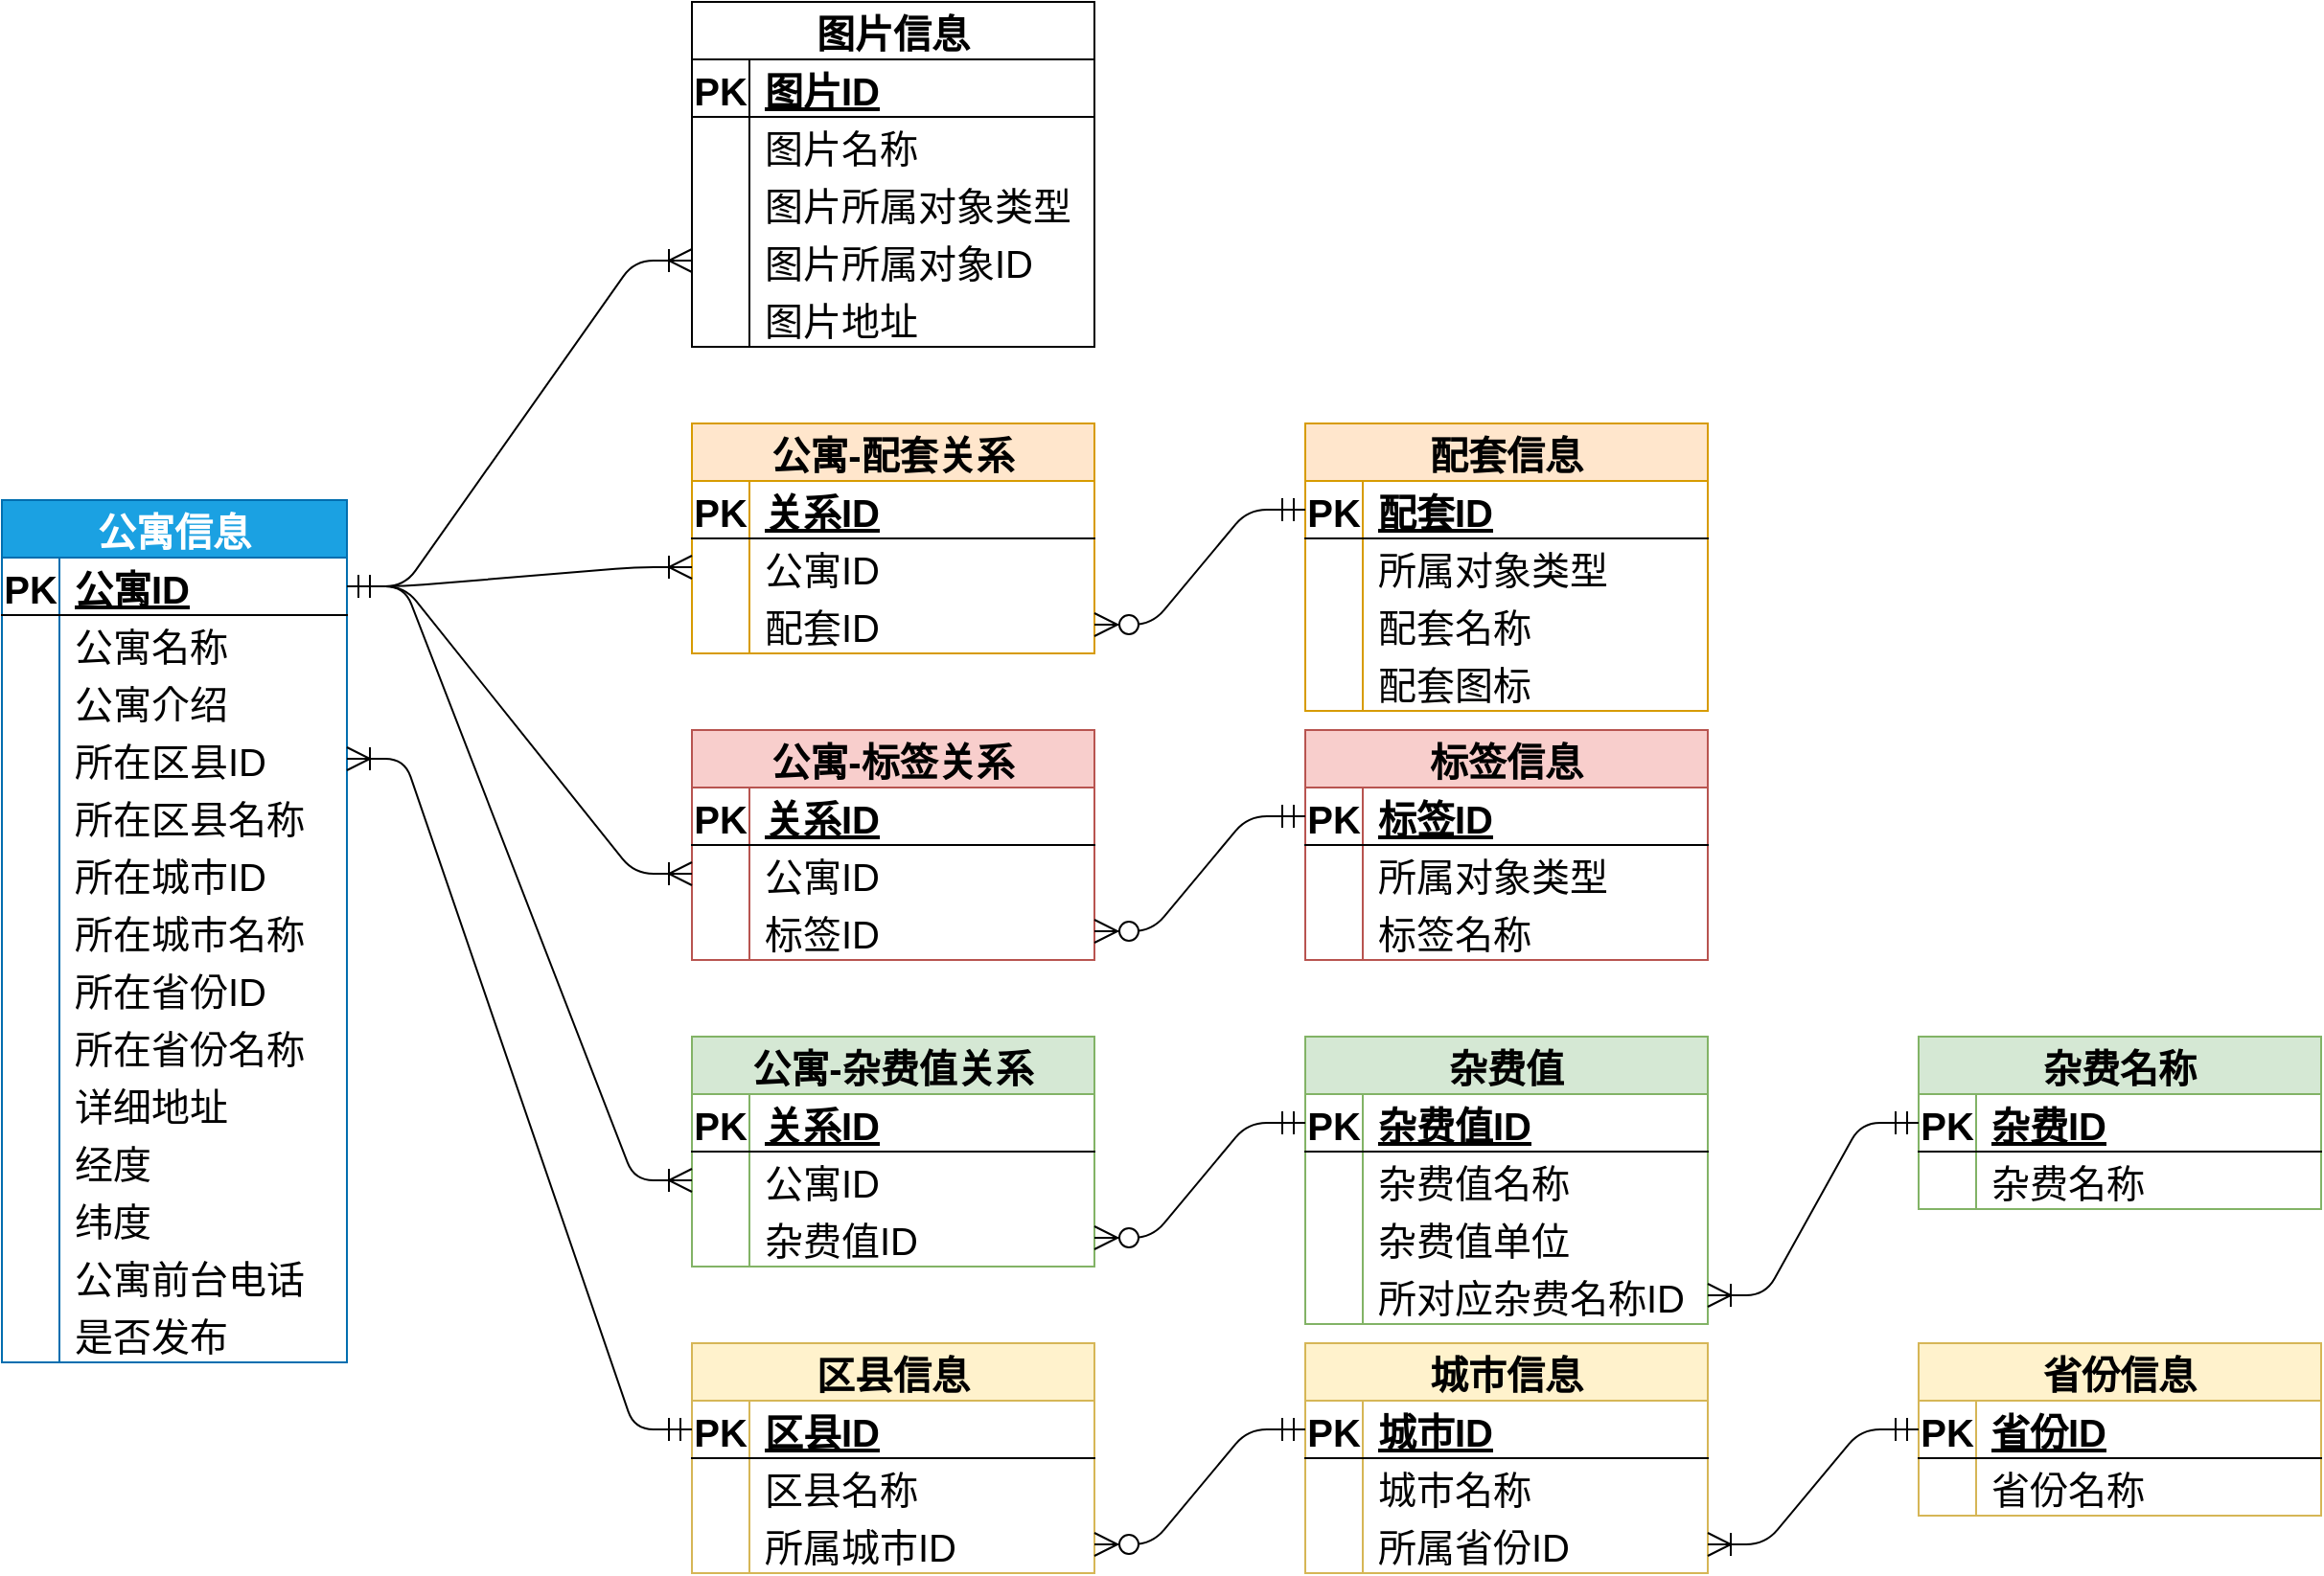 <mxfile version="21.6.5" type="device">
  <diagram id="R2lEEEUBdFMjLlhIrx00" name="Page-1">
    <mxGraphModel dx="2032" dy="1282" grid="1" gridSize="10" guides="1" tooltips="1" connect="1" arrows="1" fold="1" page="1" pageScale="1" pageWidth="3300" pageHeight="4681" math="0" shadow="0" extFonts="Permanent Marker^https://fonts.googleapis.com/css?family=Permanent+Marker">
      <root>
        <mxCell id="0" />
        <mxCell id="1" parent="0" />
        <mxCell id="EcPGF8lhLybokYXhpb2R-54" value="公寓信息" style="shape=table;startSize=30;container=1;collapsible=1;childLayout=tableLayout;fixedRows=1;rowLines=0;fontStyle=1;align=center;resizeLast=1;rounded=0;fontSize=20;fillColor=#1ba1e2;strokeColor=#006EAF;fontColor=#ffffff;" parent="1" vertex="1">
          <mxGeometry x="1080" y="3040" width="180" height="450" as="geometry" />
        </mxCell>
        <mxCell id="EcPGF8lhLybokYXhpb2R-55" value="" style="shape=partialRectangle;collapsible=0;dropTarget=0;pointerEvents=0;fillColor=none;points=[[0,0.5],[1,0.5]];portConstraint=eastwest;top=0;left=0;right=0;bottom=1;rounded=0;fontSize=20;" parent="EcPGF8lhLybokYXhpb2R-54" vertex="1">
          <mxGeometry y="30" width="180" height="30" as="geometry" />
        </mxCell>
        <mxCell id="EcPGF8lhLybokYXhpb2R-56" value="PK" style="shape=partialRectangle;overflow=hidden;connectable=0;fillColor=none;top=0;left=0;bottom=0;right=0;fontStyle=1;rounded=0;fontSize=20;" parent="EcPGF8lhLybokYXhpb2R-55" vertex="1">
          <mxGeometry width="30" height="30" as="geometry">
            <mxRectangle width="30" height="30" as="alternateBounds" />
          </mxGeometry>
        </mxCell>
        <mxCell id="EcPGF8lhLybokYXhpb2R-57" value="公寓ID" style="shape=partialRectangle;overflow=hidden;connectable=0;fillColor=none;top=0;left=0;bottom=0;right=0;align=left;spacingLeft=6;fontStyle=5;rounded=0;fontSize=20;" parent="EcPGF8lhLybokYXhpb2R-55" vertex="1">
          <mxGeometry x="30" width="150" height="30" as="geometry">
            <mxRectangle width="150" height="30" as="alternateBounds" />
          </mxGeometry>
        </mxCell>
        <mxCell id="EcPGF8lhLybokYXhpb2R-58" value="" style="shape=partialRectangle;collapsible=0;dropTarget=0;pointerEvents=0;fillColor=none;points=[[0,0.5],[1,0.5]];portConstraint=eastwest;top=0;left=0;right=0;bottom=0;rounded=0;fontSize=20;" parent="EcPGF8lhLybokYXhpb2R-54" vertex="1">
          <mxGeometry y="60" width="180" height="30" as="geometry" />
        </mxCell>
        <mxCell id="EcPGF8lhLybokYXhpb2R-59" value="" style="shape=partialRectangle;overflow=hidden;connectable=0;fillColor=none;top=0;left=0;bottom=0;right=0;rounded=0;fontSize=20;" parent="EcPGF8lhLybokYXhpb2R-58" vertex="1">
          <mxGeometry width="30" height="30" as="geometry">
            <mxRectangle width="30" height="30" as="alternateBounds" />
          </mxGeometry>
        </mxCell>
        <mxCell id="EcPGF8lhLybokYXhpb2R-60" value="公寓名称" style="shape=partialRectangle;overflow=hidden;connectable=0;fillColor=none;top=0;left=0;bottom=0;right=0;align=left;spacingLeft=6;rounded=0;fontSize=20;" parent="EcPGF8lhLybokYXhpb2R-58" vertex="1">
          <mxGeometry x="30" width="150" height="30" as="geometry">
            <mxRectangle width="150" height="30" as="alternateBounds" />
          </mxGeometry>
        </mxCell>
        <mxCell id="EcPGF8lhLybokYXhpb2R-61" style="shape=partialRectangle;collapsible=0;dropTarget=0;pointerEvents=0;fillColor=none;points=[[0,0.5],[1,0.5]];portConstraint=eastwest;top=0;left=0;right=0;bottom=0;rounded=0;fontSize=20;" parent="EcPGF8lhLybokYXhpb2R-54" vertex="1">
          <mxGeometry y="90" width="180" height="30" as="geometry" />
        </mxCell>
        <mxCell id="EcPGF8lhLybokYXhpb2R-62" style="shape=partialRectangle;overflow=hidden;connectable=0;fillColor=none;top=0;left=0;bottom=0;right=0;rounded=0;fontSize=20;" parent="EcPGF8lhLybokYXhpb2R-61" vertex="1">
          <mxGeometry width="30" height="30" as="geometry">
            <mxRectangle width="30" height="30" as="alternateBounds" />
          </mxGeometry>
        </mxCell>
        <mxCell id="EcPGF8lhLybokYXhpb2R-63" value="公寓介绍" style="shape=partialRectangle;overflow=hidden;connectable=0;fillColor=none;top=0;left=0;bottom=0;right=0;align=left;spacingLeft=6;rounded=0;fontSize=20;" parent="EcPGF8lhLybokYXhpb2R-61" vertex="1">
          <mxGeometry x="30" width="150" height="30" as="geometry">
            <mxRectangle width="150" height="30" as="alternateBounds" />
          </mxGeometry>
        </mxCell>
        <mxCell id="EcPGF8lhLybokYXhpb2R-64" style="shape=partialRectangle;collapsible=0;dropTarget=0;pointerEvents=0;fillColor=none;points=[[0,0.5],[1,0.5]];portConstraint=eastwest;top=0;left=0;right=0;bottom=0;rounded=0;fontSize=20;" parent="EcPGF8lhLybokYXhpb2R-54" vertex="1">
          <mxGeometry y="120" width="180" height="30" as="geometry" />
        </mxCell>
        <mxCell id="EcPGF8lhLybokYXhpb2R-65" style="shape=partialRectangle;overflow=hidden;connectable=0;fillColor=none;top=0;left=0;bottom=0;right=0;rounded=0;fontSize=20;" parent="EcPGF8lhLybokYXhpb2R-64" vertex="1">
          <mxGeometry width="30" height="30" as="geometry">
            <mxRectangle width="30" height="30" as="alternateBounds" />
          </mxGeometry>
        </mxCell>
        <mxCell id="EcPGF8lhLybokYXhpb2R-66" value="所在区县ID" style="shape=partialRectangle;overflow=hidden;connectable=0;fillColor=none;top=0;left=0;bottom=0;right=0;align=left;spacingLeft=6;rounded=0;fontSize=20;" parent="EcPGF8lhLybokYXhpb2R-64" vertex="1">
          <mxGeometry x="30" width="150" height="30" as="geometry">
            <mxRectangle width="150" height="30" as="alternateBounds" />
          </mxGeometry>
        </mxCell>
        <mxCell id="EcPGF8lhLybokYXhpb2R-67" style="shape=partialRectangle;collapsible=0;dropTarget=0;pointerEvents=0;fillColor=none;points=[[0,0.5],[1,0.5]];portConstraint=eastwest;top=0;left=0;right=0;bottom=0;rounded=0;fontSize=20;" parent="EcPGF8lhLybokYXhpb2R-54" vertex="1">
          <mxGeometry y="150" width="180" height="30" as="geometry" />
        </mxCell>
        <mxCell id="EcPGF8lhLybokYXhpb2R-68" style="shape=partialRectangle;overflow=hidden;connectable=0;fillColor=none;top=0;left=0;bottom=0;right=0;rounded=0;fontSize=20;" parent="EcPGF8lhLybokYXhpb2R-67" vertex="1">
          <mxGeometry width="30" height="30" as="geometry">
            <mxRectangle width="30" height="30" as="alternateBounds" />
          </mxGeometry>
        </mxCell>
        <mxCell id="EcPGF8lhLybokYXhpb2R-69" value="所在区县名称" style="shape=partialRectangle;overflow=hidden;connectable=0;fillColor=none;top=0;left=0;bottom=0;right=0;align=left;spacingLeft=6;rounded=0;fontSize=20;" parent="EcPGF8lhLybokYXhpb2R-67" vertex="1">
          <mxGeometry x="30" width="150" height="30" as="geometry">
            <mxRectangle width="150" height="30" as="alternateBounds" />
          </mxGeometry>
        </mxCell>
        <mxCell id="EcPGF8lhLybokYXhpb2R-70" style="shape=partialRectangle;collapsible=0;dropTarget=0;pointerEvents=0;fillColor=none;points=[[0,0.5],[1,0.5]];portConstraint=eastwest;top=0;left=0;right=0;bottom=0;rounded=0;fontSize=20;" parent="EcPGF8lhLybokYXhpb2R-54" vertex="1">
          <mxGeometry y="180" width="180" height="30" as="geometry" />
        </mxCell>
        <mxCell id="EcPGF8lhLybokYXhpb2R-71" style="shape=partialRectangle;overflow=hidden;connectable=0;fillColor=none;top=0;left=0;bottom=0;right=0;rounded=0;fontSize=20;" parent="EcPGF8lhLybokYXhpb2R-70" vertex="1">
          <mxGeometry width="30" height="30" as="geometry">
            <mxRectangle width="30" height="30" as="alternateBounds" />
          </mxGeometry>
        </mxCell>
        <mxCell id="EcPGF8lhLybokYXhpb2R-72" value="所在城市ID" style="shape=partialRectangle;overflow=hidden;connectable=0;fillColor=none;top=0;left=0;bottom=0;right=0;align=left;spacingLeft=6;rounded=0;fontSize=20;" parent="EcPGF8lhLybokYXhpb2R-70" vertex="1">
          <mxGeometry x="30" width="150" height="30" as="geometry">
            <mxRectangle width="150" height="30" as="alternateBounds" />
          </mxGeometry>
        </mxCell>
        <mxCell id="EcPGF8lhLybokYXhpb2R-73" style="shape=partialRectangle;collapsible=0;dropTarget=0;pointerEvents=0;fillColor=none;points=[[0,0.5],[1,0.5]];portConstraint=eastwest;top=0;left=0;right=0;bottom=0;rounded=0;fontSize=20;" parent="EcPGF8lhLybokYXhpb2R-54" vertex="1">
          <mxGeometry y="210" width="180" height="30" as="geometry" />
        </mxCell>
        <mxCell id="EcPGF8lhLybokYXhpb2R-74" style="shape=partialRectangle;overflow=hidden;connectable=0;fillColor=none;top=0;left=0;bottom=0;right=0;rounded=0;fontSize=20;" parent="EcPGF8lhLybokYXhpb2R-73" vertex="1">
          <mxGeometry width="30" height="30" as="geometry">
            <mxRectangle width="30" height="30" as="alternateBounds" />
          </mxGeometry>
        </mxCell>
        <mxCell id="EcPGF8lhLybokYXhpb2R-75" value="所在城市名称" style="shape=partialRectangle;overflow=hidden;connectable=0;fillColor=none;top=0;left=0;bottom=0;right=0;align=left;spacingLeft=6;rounded=0;fontSize=20;" parent="EcPGF8lhLybokYXhpb2R-73" vertex="1">
          <mxGeometry x="30" width="150" height="30" as="geometry">
            <mxRectangle width="150" height="30" as="alternateBounds" />
          </mxGeometry>
        </mxCell>
        <mxCell id="EcPGF8lhLybokYXhpb2R-76" style="shape=partialRectangle;collapsible=0;dropTarget=0;pointerEvents=0;fillColor=none;points=[[0,0.5],[1,0.5]];portConstraint=eastwest;top=0;left=0;right=0;bottom=0;rounded=0;fontSize=20;" parent="EcPGF8lhLybokYXhpb2R-54" vertex="1">
          <mxGeometry y="240" width="180" height="30" as="geometry" />
        </mxCell>
        <mxCell id="EcPGF8lhLybokYXhpb2R-77" style="shape=partialRectangle;overflow=hidden;connectable=0;fillColor=none;top=0;left=0;bottom=0;right=0;rounded=0;fontSize=20;" parent="EcPGF8lhLybokYXhpb2R-76" vertex="1">
          <mxGeometry width="30" height="30" as="geometry">
            <mxRectangle width="30" height="30" as="alternateBounds" />
          </mxGeometry>
        </mxCell>
        <mxCell id="EcPGF8lhLybokYXhpb2R-78" value="所在省份ID" style="shape=partialRectangle;overflow=hidden;connectable=0;fillColor=none;top=0;left=0;bottom=0;right=0;align=left;spacingLeft=6;rounded=0;fontSize=20;" parent="EcPGF8lhLybokYXhpb2R-76" vertex="1">
          <mxGeometry x="30" width="150" height="30" as="geometry">
            <mxRectangle width="150" height="30" as="alternateBounds" />
          </mxGeometry>
        </mxCell>
        <mxCell id="EcPGF8lhLybokYXhpb2R-79" style="shape=partialRectangle;collapsible=0;dropTarget=0;pointerEvents=0;fillColor=none;points=[[0,0.5],[1,0.5]];portConstraint=eastwest;top=0;left=0;right=0;bottom=0;rounded=0;fontSize=20;" parent="EcPGF8lhLybokYXhpb2R-54" vertex="1">
          <mxGeometry y="270" width="180" height="30" as="geometry" />
        </mxCell>
        <mxCell id="EcPGF8lhLybokYXhpb2R-80" style="shape=partialRectangle;overflow=hidden;connectable=0;fillColor=none;top=0;left=0;bottom=0;right=0;rounded=0;fontSize=20;" parent="EcPGF8lhLybokYXhpb2R-79" vertex="1">
          <mxGeometry width="30" height="30" as="geometry">
            <mxRectangle width="30" height="30" as="alternateBounds" />
          </mxGeometry>
        </mxCell>
        <mxCell id="EcPGF8lhLybokYXhpb2R-81" value="所在省份名称" style="shape=partialRectangle;overflow=hidden;connectable=0;fillColor=none;top=0;left=0;bottom=0;right=0;align=left;spacingLeft=6;rounded=0;fontSize=20;" parent="EcPGF8lhLybokYXhpb2R-79" vertex="1">
          <mxGeometry x="30" width="150" height="30" as="geometry">
            <mxRectangle width="150" height="30" as="alternateBounds" />
          </mxGeometry>
        </mxCell>
        <mxCell id="EcPGF8lhLybokYXhpb2R-82" style="shape=partialRectangle;collapsible=0;dropTarget=0;pointerEvents=0;fillColor=none;points=[[0,0.5],[1,0.5]];portConstraint=eastwest;top=0;left=0;right=0;bottom=0;rounded=0;fontSize=20;" parent="EcPGF8lhLybokYXhpb2R-54" vertex="1">
          <mxGeometry y="300" width="180" height="30" as="geometry" />
        </mxCell>
        <mxCell id="EcPGF8lhLybokYXhpb2R-83" style="shape=partialRectangle;overflow=hidden;connectable=0;fillColor=none;top=0;left=0;bottom=0;right=0;rounded=0;fontSize=20;" parent="EcPGF8lhLybokYXhpb2R-82" vertex="1">
          <mxGeometry width="30" height="30" as="geometry">
            <mxRectangle width="30" height="30" as="alternateBounds" />
          </mxGeometry>
        </mxCell>
        <mxCell id="EcPGF8lhLybokYXhpb2R-84" value="详细地址" style="shape=partialRectangle;overflow=hidden;connectable=0;fillColor=none;top=0;left=0;bottom=0;right=0;align=left;spacingLeft=6;rounded=0;fontSize=20;" parent="EcPGF8lhLybokYXhpb2R-82" vertex="1">
          <mxGeometry x="30" width="150" height="30" as="geometry">
            <mxRectangle width="150" height="30" as="alternateBounds" />
          </mxGeometry>
        </mxCell>
        <mxCell id="EcPGF8lhLybokYXhpb2R-85" style="shape=partialRectangle;collapsible=0;dropTarget=0;pointerEvents=0;fillColor=none;points=[[0,0.5],[1,0.5]];portConstraint=eastwest;top=0;left=0;right=0;bottom=0;rounded=0;fontSize=20;" parent="EcPGF8lhLybokYXhpb2R-54" vertex="1">
          <mxGeometry y="330" width="180" height="30" as="geometry" />
        </mxCell>
        <mxCell id="EcPGF8lhLybokYXhpb2R-86" style="shape=partialRectangle;overflow=hidden;connectable=0;fillColor=none;top=0;left=0;bottom=0;right=0;rounded=0;fontSize=20;" parent="EcPGF8lhLybokYXhpb2R-85" vertex="1">
          <mxGeometry width="30" height="30" as="geometry">
            <mxRectangle width="30" height="30" as="alternateBounds" />
          </mxGeometry>
        </mxCell>
        <mxCell id="EcPGF8lhLybokYXhpb2R-87" value="经度" style="shape=partialRectangle;overflow=hidden;connectable=0;fillColor=none;top=0;left=0;bottom=0;right=0;align=left;spacingLeft=6;rounded=0;fontSize=20;" parent="EcPGF8lhLybokYXhpb2R-85" vertex="1">
          <mxGeometry x="30" width="150" height="30" as="geometry">
            <mxRectangle width="150" height="30" as="alternateBounds" />
          </mxGeometry>
        </mxCell>
        <mxCell id="EcPGF8lhLybokYXhpb2R-88" style="shape=partialRectangle;collapsible=0;dropTarget=0;pointerEvents=0;fillColor=none;points=[[0,0.5],[1,0.5]];portConstraint=eastwest;top=0;left=0;right=0;bottom=0;rounded=0;fontSize=20;" parent="EcPGF8lhLybokYXhpb2R-54" vertex="1">
          <mxGeometry y="360" width="180" height="30" as="geometry" />
        </mxCell>
        <mxCell id="EcPGF8lhLybokYXhpb2R-89" style="shape=partialRectangle;overflow=hidden;connectable=0;fillColor=none;top=0;left=0;bottom=0;right=0;rounded=0;fontSize=20;" parent="EcPGF8lhLybokYXhpb2R-88" vertex="1">
          <mxGeometry width="30" height="30" as="geometry">
            <mxRectangle width="30" height="30" as="alternateBounds" />
          </mxGeometry>
        </mxCell>
        <mxCell id="EcPGF8lhLybokYXhpb2R-90" value="纬度" style="shape=partialRectangle;overflow=hidden;connectable=0;fillColor=none;top=0;left=0;bottom=0;right=0;align=left;spacingLeft=6;rounded=0;fontSize=20;" parent="EcPGF8lhLybokYXhpb2R-88" vertex="1">
          <mxGeometry x="30" width="150" height="30" as="geometry">
            <mxRectangle width="150" height="30" as="alternateBounds" />
          </mxGeometry>
        </mxCell>
        <mxCell id="EcPGF8lhLybokYXhpb2R-91" style="shape=partialRectangle;collapsible=0;dropTarget=0;pointerEvents=0;fillColor=none;points=[[0,0.5],[1,0.5]];portConstraint=eastwest;top=0;left=0;right=0;bottom=0;rounded=0;fontSize=20;" parent="EcPGF8lhLybokYXhpb2R-54" vertex="1">
          <mxGeometry y="390" width="180" height="30" as="geometry" />
        </mxCell>
        <mxCell id="EcPGF8lhLybokYXhpb2R-92" style="shape=partialRectangle;overflow=hidden;connectable=0;fillColor=none;top=0;left=0;bottom=0;right=0;rounded=0;fontSize=20;" parent="EcPGF8lhLybokYXhpb2R-91" vertex="1">
          <mxGeometry width="30" height="30" as="geometry">
            <mxRectangle width="30" height="30" as="alternateBounds" />
          </mxGeometry>
        </mxCell>
        <mxCell id="EcPGF8lhLybokYXhpb2R-93" value="公寓前台电话" style="shape=partialRectangle;overflow=hidden;connectable=0;fillColor=none;top=0;left=0;bottom=0;right=0;align=left;spacingLeft=6;rounded=0;fontSize=20;" parent="EcPGF8lhLybokYXhpb2R-91" vertex="1">
          <mxGeometry x="30" width="150" height="30" as="geometry">
            <mxRectangle width="150" height="30" as="alternateBounds" />
          </mxGeometry>
        </mxCell>
        <mxCell id="EcPGF8lhLybokYXhpb2R-94" style="shape=partialRectangle;collapsible=0;dropTarget=0;pointerEvents=0;fillColor=none;points=[[0,0.5],[1,0.5]];portConstraint=eastwest;top=0;left=0;right=0;bottom=0;rounded=0;fontSize=20;" parent="EcPGF8lhLybokYXhpb2R-54" vertex="1">
          <mxGeometry y="420" width="180" height="30" as="geometry" />
        </mxCell>
        <mxCell id="EcPGF8lhLybokYXhpb2R-95" style="shape=partialRectangle;overflow=hidden;connectable=0;fillColor=none;top=0;left=0;bottom=0;right=0;rounded=0;fontSize=20;" parent="EcPGF8lhLybokYXhpb2R-94" vertex="1">
          <mxGeometry width="30" height="30" as="geometry">
            <mxRectangle width="30" height="30" as="alternateBounds" />
          </mxGeometry>
        </mxCell>
        <mxCell id="EcPGF8lhLybokYXhpb2R-96" value="是否发布" style="shape=partialRectangle;overflow=hidden;connectable=0;fillColor=none;top=0;left=0;bottom=0;right=0;align=left;spacingLeft=6;rounded=0;fontSize=20;" parent="EcPGF8lhLybokYXhpb2R-94" vertex="1">
          <mxGeometry x="30" width="150" height="30" as="geometry">
            <mxRectangle width="150" height="30" as="alternateBounds" />
          </mxGeometry>
        </mxCell>
        <mxCell id="EcPGF8lhLybokYXhpb2R-116" value="图片信息" style="shape=table;startSize=30;container=1;collapsible=1;childLayout=tableLayout;fixedRows=1;rowLines=0;fontStyle=1;align=center;resizeLast=1;rounded=0;fontSize=20;" parent="1" vertex="1">
          <mxGeometry x="1440" y="2780" width="210" height="180" as="geometry" />
        </mxCell>
        <mxCell id="EcPGF8lhLybokYXhpb2R-117" value="" style="shape=partialRectangle;collapsible=0;dropTarget=0;pointerEvents=0;fillColor=none;points=[[0,0.5],[1,0.5]];portConstraint=eastwest;top=0;left=0;right=0;bottom=1;rounded=0;fontSize=20;" parent="EcPGF8lhLybokYXhpb2R-116" vertex="1">
          <mxGeometry y="30" width="210" height="30" as="geometry" />
        </mxCell>
        <mxCell id="EcPGF8lhLybokYXhpb2R-118" value="PK" style="shape=partialRectangle;overflow=hidden;connectable=0;fillColor=none;top=0;left=0;bottom=0;right=0;fontStyle=1;rounded=0;fontSize=20;" parent="EcPGF8lhLybokYXhpb2R-117" vertex="1">
          <mxGeometry width="30" height="30" as="geometry">
            <mxRectangle width="30" height="30" as="alternateBounds" />
          </mxGeometry>
        </mxCell>
        <mxCell id="EcPGF8lhLybokYXhpb2R-119" value="图片ID" style="shape=partialRectangle;overflow=hidden;connectable=0;fillColor=none;top=0;left=0;bottom=0;right=0;align=left;spacingLeft=6;fontStyle=5;rounded=0;fontSize=20;" parent="EcPGF8lhLybokYXhpb2R-117" vertex="1">
          <mxGeometry x="30" width="180" height="30" as="geometry">
            <mxRectangle width="180" height="30" as="alternateBounds" />
          </mxGeometry>
        </mxCell>
        <mxCell id="EcPGF8lhLybokYXhpb2R-120" value="" style="shape=partialRectangle;collapsible=0;dropTarget=0;pointerEvents=0;fillColor=none;points=[[0,0.5],[1,0.5]];portConstraint=eastwest;top=0;left=0;right=0;bottom=0;rounded=0;fontSize=20;" parent="EcPGF8lhLybokYXhpb2R-116" vertex="1">
          <mxGeometry y="60" width="210" height="30" as="geometry" />
        </mxCell>
        <mxCell id="EcPGF8lhLybokYXhpb2R-121" value="" style="shape=partialRectangle;overflow=hidden;connectable=0;fillColor=none;top=0;left=0;bottom=0;right=0;rounded=0;fontSize=20;" parent="EcPGF8lhLybokYXhpb2R-120" vertex="1">
          <mxGeometry width="30" height="30" as="geometry">
            <mxRectangle width="30" height="30" as="alternateBounds" />
          </mxGeometry>
        </mxCell>
        <mxCell id="EcPGF8lhLybokYXhpb2R-122" value="图片名称" style="shape=partialRectangle;overflow=hidden;connectable=0;fillColor=none;top=0;left=0;bottom=0;right=0;align=left;spacingLeft=6;rounded=0;fontSize=20;" parent="EcPGF8lhLybokYXhpb2R-120" vertex="1">
          <mxGeometry x="30" width="180" height="30" as="geometry">
            <mxRectangle width="180" height="30" as="alternateBounds" />
          </mxGeometry>
        </mxCell>
        <mxCell id="EcPGF8lhLybokYXhpb2R-123" style="shape=partialRectangle;collapsible=0;dropTarget=0;pointerEvents=0;fillColor=none;points=[[0,0.5],[1,0.5]];portConstraint=eastwest;top=0;left=0;right=0;bottom=0;rounded=0;fontSize=20;" parent="EcPGF8lhLybokYXhpb2R-116" vertex="1">
          <mxGeometry y="90" width="210" height="30" as="geometry" />
        </mxCell>
        <mxCell id="EcPGF8lhLybokYXhpb2R-124" style="shape=partialRectangle;overflow=hidden;connectable=0;fillColor=none;top=0;left=0;bottom=0;right=0;rounded=0;fontSize=20;" parent="EcPGF8lhLybokYXhpb2R-123" vertex="1">
          <mxGeometry width="30" height="30" as="geometry">
            <mxRectangle width="30" height="30" as="alternateBounds" />
          </mxGeometry>
        </mxCell>
        <mxCell id="EcPGF8lhLybokYXhpb2R-125" value="图片所属对象类型" style="shape=partialRectangle;overflow=hidden;connectable=0;fillColor=none;top=0;left=0;bottom=0;right=0;align=left;spacingLeft=6;rounded=0;fontSize=20;" parent="EcPGF8lhLybokYXhpb2R-123" vertex="1">
          <mxGeometry x="30" width="180" height="30" as="geometry">
            <mxRectangle width="180" height="30" as="alternateBounds" />
          </mxGeometry>
        </mxCell>
        <mxCell id="EcPGF8lhLybokYXhpb2R-126" style="shape=partialRectangle;collapsible=0;dropTarget=0;pointerEvents=0;fillColor=none;points=[[0,0.5],[1,0.5]];portConstraint=eastwest;top=0;left=0;right=0;bottom=0;rounded=0;fontSize=20;" parent="EcPGF8lhLybokYXhpb2R-116" vertex="1">
          <mxGeometry y="120" width="210" height="30" as="geometry" />
        </mxCell>
        <mxCell id="EcPGF8lhLybokYXhpb2R-127" style="shape=partialRectangle;overflow=hidden;connectable=0;fillColor=none;top=0;left=0;bottom=0;right=0;rounded=0;fontSize=20;" parent="EcPGF8lhLybokYXhpb2R-126" vertex="1">
          <mxGeometry width="30" height="30" as="geometry">
            <mxRectangle width="30" height="30" as="alternateBounds" />
          </mxGeometry>
        </mxCell>
        <mxCell id="EcPGF8lhLybokYXhpb2R-128" value="图片所属对象ID" style="shape=partialRectangle;overflow=hidden;connectable=0;fillColor=none;top=0;left=0;bottom=0;right=0;align=left;spacingLeft=6;rounded=0;fontSize=20;" parent="EcPGF8lhLybokYXhpb2R-126" vertex="1">
          <mxGeometry x="30" width="180" height="30" as="geometry">
            <mxRectangle width="180" height="30" as="alternateBounds" />
          </mxGeometry>
        </mxCell>
        <mxCell id="EcPGF8lhLybokYXhpb2R-129" style="shape=partialRectangle;collapsible=0;dropTarget=0;pointerEvents=0;fillColor=none;points=[[0,0.5],[1,0.5]];portConstraint=eastwest;top=0;left=0;right=0;bottom=0;rounded=0;fontSize=20;" parent="EcPGF8lhLybokYXhpb2R-116" vertex="1">
          <mxGeometry y="150" width="210" height="30" as="geometry" />
        </mxCell>
        <mxCell id="EcPGF8lhLybokYXhpb2R-130" style="shape=partialRectangle;overflow=hidden;connectable=0;fillColor=none;top=0;left=0;bottom=0;right=0;rounded=0;fontSize=20;" parent="EcPGF8lhLybokYXhpb2R-129" vertex="1">
          <mxGeometry width="30" height="30" as="geometry">
            <mxRectangle width="30" height="30" as="alternateBounds" />
          </mxGeometry>
        </mxCell>
        <mxCell id="EcPGF8lhLybokYXhpb2R-131" value="图片地址" style="shape=partialRectangle;overflow=hidden;connectable=0;fillColor=none;top=0;left=0;bottom=0;right=0;align=left;spacingLeft=6;rounded=0;fontSize=20;" parent="EcPGF8lhLybokYXhpb2R-129" vertex="1">
          <mxGeometry x="30" width="180" height="30" as="geometry">
            <mxRectangle width="180" height="30" as="alternateBounds" />
          </mxGeometry>
        </mxCell>
        <mxCell id="EcPGF8lhLybokYXhpb2R-351" value="配套信息" style="shape=table;startSize=30;container=1;collapsible=1;childLayout=tableLayout;fixedRows=1;rowLines=0;fontStyle=1;align=center;resizeLast=1;rounded=0;fontSize=20;fillColor=#ffe6cc;strokeColor=#d79b00;" parent="1" vertex="1">
          <mxGeometry x="1760" y="3000" width="210" height="150" as="geometry" />
        </mxCell>
        <mxCell id="EcPGF8lhLybokYXhpb2R-352" value="" style="shape=partialRectangle;collapsible=0;dropTarget=0;pointerEvents=0;fillColor=none;points=[[0,0.5],[1,0.5]];portConstraint=eastwest;top=0;left=0;right=0;bottom=1;rounded=0;fontSize=20;" parent="EcPGF8lhLybokYXhpb2R-351" vertex="1">
          <mxGeometry y="30" width="210" height="30" as="geometry" />
        </mxCell>
        <mxCell id="EcPGF8lhLybokYXhpb2R-353" value="PK" style="shape=partialRectangle;overflow=hidden;connectable=0;fillColor=none;top=0;left=0;bottom=0;right=0;fontStyle=1;rounded=0;fontSize=20;" parent="EcPGF8lhLybokYXhpb2R-352" vertex="1">
          <mxGeometry width="30" height="30" as="geometry">
            <mxRectangle width="30" height="30" as="alternateBounds" />
          </mxGeometry>
        </mxCell>
        <mxCell id="EcPGF8lhLybokYXhpb2R-354" value="配套ID" style="shape=partialRectangle;overflow=hidden;connectable=0;fillColor=none;top=0;left=0;bottom=0;right=0;align=left;spacingLeft=6;fontStyle=5;rounded=0;fontSize=20;" parent="EcPGF8lhLybokYXhpb2R-352" vertex="1">
          <mxGeometry x="30" width="180" height="30" as="geometry">
            <mxRectangle width="180" height="30" as="alternateBounds" />
          </mxGeometry>
        </mxCell>
        <mxCell id="EcPGF8lhLybokYXhpb2R-355" value="" style="shape=partialRectangle;collapsible=0;dropTarget=0;pointerEvents=0;fillColor=none;points=[[0,0.5],[1,0.5]];portConstraint=eastwest;top=0;left=0;right=0;bottom=0;rounded=0;fontSize=20;" parent="EcPGF8lhLybokYXhpb2R-351" vertex="1">
          <mxGeometry y="60" width="210" height="30" as="geometry" />
        </mxCell>
        <mxCell id="EcPGF8lhLybokYXhpb2R-356" value="" style="shape=partialRectangle;overflow=hidden;connectable=0;fillColor=none;top=0;left=0;bottom=0;right=0;rounded=0;fontSize=20;" parent="EcPGF8lhLybokYXhpb2R-355" vertex="1">
          <mxGeometry width="30" height="30" as="geometry">
            <mxRectangle width="30" height="30" as="alternateBounds" />
          </mxGeometry>
        </mxCell>
        <mxCell id="EcPGF8lhLybokYXhpb2R-357" value="所属对象类型" style="shape=partialRectangle;overflow=hidden;connectable=0;fillColor=none;top=0;left=0;bottom=0;right=0;align=left;spacingLeft=6;rounded=0;fontSize=20;" parent="EcPGF8lhLybokYXhpb2R-355" vertex="1">
          <mxGeometry x="30" width="180" height="30" as="geometry">
            <mxRectangle width="180" height="30" as="alternateBounds" />
          </mxGeometry>
        </mxCell>
        <mxCell id="EcPGF8lhLybokYXhpb2R-358" style="shape=partialRectangle;collapsible=0;dropTarget=0;pointerEvents=0;fillColor=none;points=[[0,0.5],[1,0.5]];portConstraint=eastwest;top=0;left=0;right=0;bottom=0;rounded=0;fontSize=20;" parent="EcPGF8lhLybokYXhpb2R-351" vertex="1">
          <mxGeometry y="90" width="210" height="30" as="geometry" />
        </mxCell>
        <mxCell id="EcPGF8lhLybokYXhpb2R-359" style="shape=partialRectangle;overflow=hidden;connectable=0;fillColor=none;top=0;left=0;bottom=0;right=0;rounded=0;fontSize=20;" parent="EcPGF8lhLybokYXhpb2R-358" vertex="1">
          <mxGeometry width="30" height="30" as="geometry">
            <mxRectangle width="30" height="30" as="alternateBounds" />
          </mxGeometry>
        </mxCell>
        <mxCell id="EcPGF8lhLybokYXhpb2R-360" value="配套名称" style="shape=partialRectangle;overflow=hidden;connectable=0;fillColor=none;top=0;left=0;bottom=0;right=0;align=left;spacingLeft=6;rounded=0;fontSize=20;" parent="EcPGF8lhLybokYXhpb2R-358" vertex="1">
          <mxGeometry x="30" width="180" height="30" as="geometry">
            <mxRectangle width="180" height="30" as="alternateBounds" />
          </mxGeometry>
        </mxCell>
        <mxCell id="EcPGF8lhLybokYXhpb2R-361" style="shape=partialRectangle;collapsible=0;dropTarget=0;pointerEvents=0;fillColor=none;points=[[0,0.5],[1,0.5]];portConstraint=eastwest;top=0;left=0;right=0;bottom=0;rounded=0;fontSize=20;" parent="EcPGF8lhLybokYXhpb2R-351" vertex="1">
          <mxGeometry y="120" width="210" height="30" as="geometry" />
        </mxCell>
        <mxCell id="EcPGF8lhLybokYXhpb2R-362" style="shape=partialRectangle;overflow=hidden;connectable=0;fillColor=none;top=0;left=0;bottom=0;right=0;rounded=0;fontSize=20;" parent="EcPGF8lhLybokYXhpb2R-361" vertex="1">
          <mxGeometry width="30" height="30" as="geometry">
            <mxRectangle width="30" height="30" as="alternateBounds" />
          </mxGeometry>
        </mxCell>
        <mxCell id="EcPGF8lhLybokYXhpb2R-363" value="配套图标" style="shape=partialRectangle;overflow=hidden;connectable=0;fillColor=none;top=0;left=0;bottom=0;right=0;align=left;spacingLeft=6;rounded=0;fontSize=20;" parent="EcPGF8lhLybokYXhpb2R-361" vertex="1">
          <mxGeometry x="30" width="180" height="30" as="geometry">
            <mxRectangle width="180" height="30" as="alternateBounds" />
          </mxGeometry>
        </mxCell>
        <mxCell id="EcPGF8lhLybokYXhpb2R-383" value="杂费值" style="shape=table;startSize=30;container=1;collapsible=1;childLayout=tableLayout;fixedRows=1;rowLines=0;fontStyle=1;align=center;resizeLast=1;rounded=0;fontSize=20;fillColor=#d5e8d4;strokeColor=#82b366;" parent="1" vertex="1">
          <mxGeometry x="1760" y="3320" width="210" height="150" as="geometry" />
        </mxCell>
        <mxCell id="EcPGF8lhLybokYXhpb2R-384" value="" style="shape=partialRectangle;collapsible=0;dropTarget=0;pointerEvents=0;fillColor=none;points=[[0,0.5],[1,0.5]];portConstraint=eastwest;top=0;left=0;right=0;bottom=1;rounded=0;fontSize=20;" parent="EcPGF8lhLybokYXhpb2R-383" vertex="1">
          <mxGeometry y="30" width="210" height="30" as="geometry" />
        </mxCell>
        <mxCell id="EcPGF8lhLybokYXhpb2R-385" value="PK" style="shape=partialRectangle;overflow=hidden;connectable=0;fillColor=none;top=0;left=0;bottom=0;right=0;fontStyle=1;rounded=0;fontSize=20;" parent="EcPGF8lhLybokYXhpb2R-384" vertex="1">
          <mxGeometry width="30" height="30" as="geometry">
            <mxRectangle width="30" height="30" as="alternateBounds" />
          </mxGeometry>
        </mxCell>
        <mxCell id="EcPGF8lhLybokYXhpb2R-386" value="杂费值ID" style="shape=partialRectangle;overflow=hidden;connectable=0;fillColor=none;top=0;left=0;bottom=0;right=0;align=left;spacingLeft=6;fontStyle=5;rounded=0;fontSize=20;" parent="EcPGF8lhLybokYXhpb2R-384" vertex="1">
          <mxGeometry x="30" width="180" height="30" as="geometry">
            <mxRectangle width="180" height="30" as="alternateBounds" />
          </mxGeometry>
        </mxCell>
        <mxCell id="EcPGF8lhLybokYXhpb2R-387" value="" style="shape=partialRectangle;collapsible=0;dropTarget=0;pointerEvents=0;fillColor=none;points=[[0,0.5],[1,0.5]];portConstraint=eastwest;top=0;left=0;right=0;bottom=0;rounded=0;fontSize=20;" parent="EcPGF8lhLybokYXhpb2R-383" vertex="1">
          <mxGeometry y="60" width="210" height="30" as="geometry" />
        </mxCell>
        <mxCell id="EcPGF8lhLybokYXhpb2R-388" value="" style="shape=partialRectangle;overflow=hidden;connectable=0;fillColor=none;top=0;left=0;bottom=0;right=0;rounded=0;fontSize=20;" parent="EcPGF8lhLybokYXhpb2R-387" vertex="1">
          <mxGeometry width="30" height="30" as="geometry">
            <mxRectangle width="30" height="30" as="alternateBounds" />
          </mxGeometry>
        </mxCell>
        <mxCell id="EcPGF8lhLybokYXhpb2R-389" value="杂费值名称" style="shape=partialRectangle;overflow=hidden;connectable=0;fillColor=none;top=0;left=0;bottom=0;right=0;align=left;spacingLeft=6;rounded=0;fontSize=20;" parent="EcPGF8lhLybokYXhpb2R-387" vertex="1">
          <mxGeometry x="30" width="180" height="30" as="geometry">
            <mxRectangle width="180" height="30" as="alternateBounds" />
          </mxGeometry>
        </mxCell>
        <mxCell id="EcPGF8lhLybokYXhpb2R-390" style="shape=partialRectangle;collapsible=0;dropTarget=0;pointerEvents=0;fillColor=none;points=[[0,0.5],[1,0.5]];portConstraint=eastwest;top=0;left=0;right=0;bottom=0;rounded=0;fontSize=20;" parent="EcPGF8lhLybokYXhpb2R-383" vertex="1">
          <mxGeometry y="90" width="210" height="30" as="geometry" />
        </mxCell>
        <mxCell id="EcPGF8lhLybokYXhpb2R-391" style="shape=partialRectangle;overflow=hidden;connectable=0;fillColor=none;top=0;left=0;bottom=0;right=0;rounded=0;fontSize=20;" parent="EcPGF8lhLybokYXhpb2R-390" vertex="1">
          <mxGeometry width="30" height="30" as="geometry">
            <mxRectangle width="30" height="30" as="alternateBounds" />
          </mxGeometry>
        </mxCell>
        <mxCell id="EcPGF8lhLybokYXhpb2R-392" value="杂费值单位" style="shape=partialRectangle;overflow=hidden;connectable=0;fillColor=none;top=0;left=0;bottom=0;right=0;align=left;spacingLeft=6;rounded=0;fontSize=20;" parent="EcPGF8lhLybokYXhpb2R-390" vertex="1">
          <mxGeometry x="30" width="180" height="30" as="geometry">
            <mxRectangle width="180" height="30" as="alternateBounds" />
          </mxGeometry>
        </mxCell>
        <mxCell id="EcPGF8lhLybokYXhpb2R-393" style="shape=partialRectangle;collapsible=0;dropTarget=0;pointerEvents=0;fillColor=none;points=[[0,0.5],[1,0.5]];portConstraint=eastwest;top=0;left=0;right=0;bottom=0;rounded=0;fontSize=20;" parent="EcPGF8lhLybokYXhpb2R-383" vertex="1">
          <mxGeometry y="120" width="210" height="30" as="geometry" />
        </mxCell>
        <mxCell id="EcPGF8lhLybokYXhpb2R-394" style="shape=partialRectangle;overflow=hidden;connectable=0;fillColor=none;top=0;left=0;bottom=0;right=0;rounded=0;fontSize=20;" parent="EcPGF8lhLybokYXhpb2R-393" vertex="1">
          <mxGeometry width="30" height="30" as="geometry">
            <mxRectangle width="30" height="30" as="alternateBounds" />
          </mxGeometry>
        </mxCell>
        <mxCell id="EcPGF8lhLybokYXhpb2R-395" value="所对应杂费名称ID" style="shape=partialRectangle;overflow=hidden;connectable=0;fillColor=none;top=0;left=0;bottom=0;right=0;align=left;spacingLeft=6;rounded=0;fontSize=20;" parent="EcPGF8lhLybokYXhpb2R-393" vertex="1">
          <mxGeometry x="30" width="180" height="30" as="geometry">
            <mxRectangle width="180" height="30" as="alternateBounds" />
          </mxGeometry>
        </mxCell>
        <mxCell id="EcPGF8lhLybokYXhpb2R-412" value="公寓-配套关系" style="shape=table;startSize=30;container=1;collapsible=1;childLayout=tableLayout;fixedRows=1;rowLines=0;fontStyle=1;align=center;resizeLast=1;rounded=0;fontSize=20;fillColor=#ffe6cc;strokeColor=#d79b00;" parent="1" vertex="1">
          <mxGeometry x="1440" y="3000" width="210" height="120" as="geometry">
            <mxRectangle x="1440" y="3000" width="170" height="40" as="alternateBounds" />
          </mxGeometry>
        </mxCell>
        <mxCell id="EcPGF8lhLybokYXhpb2R-413" value="" style="shape=partialRectangle;collapsible=0;dropTarget=0;pointerEvents=0;fillColor=none;points=[[0,0.5],[1,0.5]];portConstraint=eastwest;top=0;left=0;right=0;bottom=1;rounded=0;fontSize=20;" parent="EcPGF8lhLybokYXhpb2R-412" vertex="1">
          <mxGeometry y="30" width="210" height="30" as="geometry" />
        </mxCell>
        <mxCell id="EcPGF8lhLybokYXhpb2R-414" value="PK" style="shape=partialRectangle;overflow=hidden;connectable=0;fillColor=none;top=0;left=0;bottom=0;right=0;fontStyle=1;rounded=0;fontSize=20;" parent="EcPGF8lhLybokYXhpb2R-413" vertex="1">
          <mxGeometry width="30" height="30" as="geometry">
            <mxRectangle width="30" height="30" as="alternateBounds" />
          </mxGeometry>
        </mxCell>
        <mxCell id="EcPGF8lhLybokYXhpb2R-415" value="关系ID" style="shape=partialRectangle;overflow=hidden;connectable=0;fillColor=none;top=0;left=0;bottom=0;right=0;align=left;spacingLeft=6;fontStyle=5;rounded=0;fontSize=20;" parent="EcPGF8lhLybokYXhpb2R-413" vertex="1">
          <mxGeometry x="30" width="180" height="30" as="geometry">
            <mxRectangle width="180" height="30" as="alternateBounds" />
          </mxGeometry>
        </mxCell>
        <mxCell id="EcPGF8lhLybokYXhpb2R-416" value="" style="shape=partialRectangle;collapsible=0;dropTarget=0;pointerEvents=0;fillColor=none;points=[[0,0.5],[1,0.5]];portConstraint=eastwest;top=0;left=0;right=0;bottom=0;rounded=0;fontSize=20;" parent="EcPGF8lhLybokYXhpb2R-412" vertex="1">
          <mxGeometry y="60" width="210" height="30" as="geometry" />
        </mxCell>
        <mxCell id="EcPGF8lhLybokYXhpb2R-417" value="" style="shape=partialRectangle;overflow=hidden;connectable=0;fillColor=none;top=0;left=0;bottom=0;right=0;rounded=0;fontSize=20;" parent="EcPGF8lhLybokYXhpb2R-416" vertex="1">
          <mxGeometry width="30" height="30" as="geometry">
            <mxRectangle width="30" height="30" as="alternateBounds" />
          </mxGeometry>
        </mxCell>
        <mxCell id="EcPGF8lhLybokYXhpb2R-418" value="公寓ID" style="shape=partialRectangle;overflow=hidden;connectable=0;fillColor=none;top=0;left=0;bottom=0;right=0;align=left;spacingLeft=6;rounded=0;fontSize=20;" parent="EcPGF8lhLybokYXhpb2R-416" vertex="1">
          <mxGeometry x="30" width="180" height="30" as="geometry">
            <mxRectangle width="180" height="30" as="alternateBounds" />
          </mxGeometry>
        </mxCell>
        <mxCell id="EcPGF8lhLybokYXhpb2R-419" style="shape=partialRectangle;collapsible=0;dropTarget=0;pointerEvents=0;fillColor=none;points=[[0,0.5],[1,0.5]];portConstraint=eastwest;top=0;left=0;right=0;bottom=0;rounded=0;fontSize=20;" parent="EcPGF8lhLybokYXhpb2R-412" vertex="1">
          <mxGeometry y="90" width="210" height="30" as="geometry" />
        </mxCell>
        <mxCell id="EcPGF8lhLybokYXhpb2R-420" style="shape=partialRectangle;overflow=hidden;connectable=0;fillColor=none;top=0;left=0;bottom=0;right=0;rounded=0;fontSize=20;" parent="EcPGF8lhLybokYXhpb2R-419" vertex="1">
          <mxGeometry width="30" height="30" as="geometry">
            <mxRectangle width="30" height="30" as="alternateBounds" />
          </mxGeometry>
        </mxCell>
        <mxCell id="EcPGF8lhLybokYXhpb2R-421" value="配套ID" style="shape=partialRectangle;overflow=hidden;connectable=0;fillColor=none;top=0;left=0;bottom=0;right=0;align=left;spacingLeft=6;rounded=0;fontSize=20;" parent="EcPGF8lhLybokYXhpb2R-419" vertex="1">
          <mxGeometry x="30" width="180" height="30" as="geometry">
            <mxRectangle width="180" height="30" as="alternateBounds" />
          </mxGeometry>
        </mxCell>
        <mxCell id="EcPGF8lhLybokYXhpb2R-425" value="公寓-杂费值关系" style="shape=table;startSize=30;container=1;collapsible=1;childLayout=tableLayout;fixedRows=1;rowLines=0;fontStyle=1;align=center;resizeLast=1;rounded=0;fontSize=20;fillColor=#d5e8d4;strokeColor=#82b366;" parent="1" vertex="1">
          <mxGeometry x="1440" y="3320" width="210" height="120" as="geometry" />
        </mxCell>
        <mxCell id="EcPGF8lhLybokYXhpb2R-426" value="" style="shape=partialRectangle;collapsible=0;dropTarget=0;pointerEvents=0;fillColor=none;points=[[0,0.5],[1,0.5]];portConstraint=eastwest;top=0;left=0;right=0;bottom=1;rounded=0;fontSize=20;" parent="EcPGF8lhLybokYXhpb2R-425" vertex="1">
          <mxGeometry y="30" width="210" height="30" as="geometry" />
        </mxCell>
        <mxCell id="EcPGF8lhLybokYXhpb2R-427" value="PK" style="shape=partialRectangle;overflow=hidden;connectable=0;fillColor=none;top=0;left=0;bottom=0;right=0;fontStyle=1;rounded=0;fontSize=20;" parent="EcPGF8lhLybokYXhpb2R-426" vertex="1">
          <mxGeometry width="30" height="30" as="geometry">
            <mxRectangle width="30" height="30" as="alternateBounds" />
          </mxGeometry>
        </mxCell>
        <mxCell id="EcPGF8lhLybokYXhpb2R-428" value="关系ID" style="shape=partialRectangle;overflow=hidden;connectable=0;fillColor=none;top=0;left=0;bottom=0;right=0;align=left;spacingLeft=6;fontStyle=5;rounded=0;fontSize=20;" parent="EcPGF8lhLybokYXhpb2R-426" vertex="1">
          <mxGeometry x="30" width="180" height="30" as="geometry">
            <mxRectangle width="180" height="30" as="alternateBounds" />
          </mxGeometry>
        </mxCell>
        <mxCell id="EcPGF8lhLybokYXhpb2R-429" value="" style="shape=partialRectangle;collapsible=0;dropTarget=0;pointerEvents=0;fillColor=none;points=[[0,0.5],[1,0.5]];portConstraint=eastwest;top=0;left=0;right=0;bottom=0;rounded=0;fontSize=20;" parent="EcPGF8lhLybokYXhpb2R-425" vertex="1">
          <mxGeometry y="60" width="210" height="30" as="geometry" />
        </mxCell>
        <mxCell id="EcPGF8lhLybokYXhpb2R-430" value="" style="shape=partialRectangle;overflow=hidden;connectable=0;fillColor=none;top=0;left=0;bottom=0;right=0;rounded=0;fontSize=20;" parent="EcPGF8lhLybokYXhpb2R-429" vertex="1">
          <mxGeometry width="30" height="30" as="geometry">
            <mxRectangle width="30" height="30" as="alternateBounds" />
          </mxGeometry>
        </mxCell>
        <mxCell id="EcPGF8lhLybokYXhpb2R-431" value="公寓ID" style="shape=partialRectangle;overflow=hidden;connectable=0;fillColor=none;top=0;left=0;bottom=0;right=0;align=left;spacingLeft=6;rounded=0;fontSize=20;" parent="EcPGF8lhLybokYXhpb2R-429" vertex="1">
          <mxGeometry x="30" width="180" height="30" as="geometry">
            <mxRectangle width="180" height="30" as="alternateBounds" />
          </mxGeometry>
        </mxCell>
        <mxCell id="EcPGF8lhLybokYXhpb2R-432" style="shape=partialRectangle;collapsible=0;dropTarget=0;pointerEvents=0;fillColor=none;points=[[0,0.5],[1,0.5]];portConstraint=eastwest;top=0;left=0;right=0;bottom=0;rounded=0;fontSize=20;" parent="EcPGF8lhLybokYXhpb2R-425" vertex="1">
          <mxGeometry y="90" width="210" height="30" as="geometry" />
        </mxCell>
        <mxCell id="EcPGF8lhLybokYXhpb2R-433" style="shape=partialRectangle;overflow=hidden;connectable=0;fillColor=none;top=0;left=0;bottom=0;right=0;rounded=0;fontSize=20;" parent="EcPGF8lhLybokYXhpb2R-432" vertex="1">
          <mxGeometry width="30" height="30" as="geometry">
            <mxRectangle width="30" height="30" as="alternateBounds" />
          </mxGeometry>
        </mxCell>
        <mxCell id="EcPGF8lhLybokYXhpb2R-434" value="杂费值ID" style="shape=partialRectangle;overflow=hidden;connectable=0;fillColor=none;top=0;left=0;bottom=0;right=0;align=left;spacingLeft=6;rounded=0;fontSize=20;" parent="EcPGF8lhLybokYXhpb2R-432" vertex="1">
          <mxGeometry x="30" width="180" height="30" as="geometry">
            <mxRectangle width="180" height="30" as="alternateBounds" />
          </mxGeometry>
        </mxCell>
        <mxCell id="EcPGF8lhLybokYXhpb2R-435" value="城市信息" style="shape=table;startSize=30;container=1;collapsible=1;childLayout=tableLayout;fixedRows=1;rowLines=0;fontStyle=1;align=center;resizeLast=1;rounded=0;fontSize=20;fillColor=#fff2cc;strokeColor=#d6b656;" parent="1" vertex="1">
          <mxGeometry x="1760" y="3480" width="210" height="120" as="geometry" />
        </mxCell>
        <mxCell id="EcPGF8lhLybokYXhpb2R-436" value="" style="shape=partialRectangle;collapsible=0;dropTarget=0;pointerEvents=0;fillColor=none;points=[[0,0.5],[1,0.5]];portConstraint=eastwest;top=0;left=0;right=0;bottom=1;rounded=0;fontSize=20;" parent="EcPGF8lhLybokYXhpb2R-435" vertex="1">
          <mxGeometry y="30" width="210" height="30" as="geometry" />
        </mxCell>
        <mxCell id="EcPGF8lhLybokYXhpb2R-437" value="PK" style="shape=partialRectangle;overflow=hidden;connectable=0;fillColor=none;top=0;left=0;bottom=0;right=0;fontStyle=1;rounded=0;fontSize=20;" parent="EcPGF8lhLybokYXhpb2R-436" vertex="1">
          <mxGeometry width="30" height="30" as="geometry">
            <mxRectangle width="30" height="30" as="alternateBounds" />
          </mxGeometry>
        </mxCell>
        <mxCell id="EcPGF8lhLybokYXhpb2R-438" value="城市ID" style="shape=partialRectangle;overflow=hidden;connectable=0;fillColor=none;top=0;left=0;bottom=0;right=0;align=left;spacingLeft=6;fontStyle=5;rounded=0;fontSize=20;" parent="EcPGF8lhLybokYXhpb2R-436" vertex="1">
          <mxGeometry x="30" width="180" height="30" as="geometry">
            <mxRectangle width="180" height="30" as="alternateBounds" />
          </mxGeometry>
        </mxCell>
        <mxCell id="EcPGF8lhLybokYXhpb2R-439" value="" style="shape=partialRectangle;collapsible=0;dropTarget=0;pointerEvents=0;fillColor=none;points=[[0,0.5],[1,0.5]];portConstraint=eastwest;top=0;left=0;right=0;bottom=0;rounded=0;fontSize=20;" parent="EcPGF8lhLybokYXhpb2R-435" vertex="1">
          <mxGeometry y="60" width="210" height="30" as="geometry" />
        </mxCell>
        <mxCell id="EcPGF8lhLybokYXhpb2R-440" value="" style="shape=partialRectangle;overflow=hidden;connectable=0;fillColor=none;top=0;left=0;bottom=0;right=0;rounded=0;fontSize=20;" parent="EcPGF8lhLybokYXhpb2R-439" vertex="1">
          <mxGeometry width="30" height="30" as="geometry">
            <mxRectangle width="30" height="30" as="alternateBounds" />
          </mxGeometry>
        </mxCell>
        <mxCell id="EcPGF8lhLybokYXhpb2R-441" value="城市名称" style="shape=partialRectangle;overflow=hidden;connectable=0;fillColor=none;top=0;left=0;bottom=0;right=0;align=left;spacingLeft=6;rounded=0;fontSize=20;" parent="EcPGF8lhLybokYXhpb2R-439" vertex="1">
          <mxGeometry x="30" width="180" height="30" as="geometry">
            <mxRectangle width="180" height="30" as="alternateBounds" />
          </mxGeometry>
        </mxCell>
        <mxCell id="EcPGF8lhLybokYXhpb2R-442" style="shape=partialRectangle;collapsible=0;dropTarget=0;pointerEvents=0;fillColor=none;points=[[0,0.5],[1,0.5]];portConstraint=eastwest;top=0;left=0;right=0;bottom=0;rounded=0;fontSize=20;" parent="EcPGF8lhLybokYXhpb2R-435" vertex="1">
          <mxGeometry y="90" width="210" height="30" as="geometry" />
        </mxCell>
        <mxCell id="EcPGF8lhLybokYXhpb2R-443" style="shape=partialRectangle;overflow=hidden;connectable=0;fillColor=none;top=0;left=0;bottom=0;right=0;rounded=0;fontSize=20;" parent="EcPGF8lhLybokYXhpb2R-442" vertex="1">
          <mxGeometry width="30" height="30" as="geometry">
            <mxRectangle width="30" height="30" as="alternateBounds" />
          </mxGeometry>
        </mxCell>
        <mxCell id="EcPGF8lhLybokYXhpb2R-444" value="所属省份ID" style="shape=partialRectangle;overflow=hidden;connectable=0;fillColor=none;top=0;left=0;bottom=0;right=0;align=left;spacingLeft=6;rounded=0;fontSize=20;" parent="EcPGF8lhLybokYXhpb2R-442" vertex="1">
          <mxGeometry x="30" width="180" height="30" as="geometry">
            <mxRectangle width="180" height="30" as="alternateBounds" />
          </mxGeometry>
        </mxCell>
        <mxCell id="EcPGF8lhLybokYXhpb2R-445" value="区县信息" style="shape=table;startSize=30;container=1;collapsible=1;childLayout=tableLayout;fixedRows=1;rowLines=0;fontStyle=1;align=center;resizeLast=1;rounded=0;fontSize=20;fillColor=#fff2cc;strokeColor=#d6b656;" parent="1" vertex="1">
          <mxGeometry x="1440" y="3480" width="210" height="120" as="geometry" />
        </mxCell>
        <mxCell id="EcPGF8lhLybokYXhpb2R-446" value="" style="shape=partialRectangle;collapsible=0;dropTarget=0;pointerEvents=0;fillColor=none;points=[[0,0.5],[1,0.5]];portConstraint=eastwest;top=0;left=0;right=0;bottom=1;rounded=0;fontSize=20;" parent="EcPGF8lhLybokYXhpb2R-445" vertex="1">
          <mxGeometry y="30" width="210" height="30" as="geometry" />
        </mxCell>
        <mxCell id="EcPGF8lhLybokYXhpb2R-447" value="PK" style="shape=partialRectangle;overflow=hidden;connectable=0;fillColor=none;top=0;left=0;bottom=0;right=0;fontStyle=1;rounded=0;fontSize=20;" parent="EcPGF8lhLybokYXhpb2R-446" vertex="1">
          <mxGeometry width="30" height="30" as="geometry">
            <mxRectangle width="30" height="30" as="alternateBounds" />
          </mxGeometry>
        </mxCell>
        <mxCell id="EcPGF8lhLybokYXhpb2R-448" value="区县ID" style="shape=partialRectangle;overflow=hidden;connectable=0;fillColor=none;top=0;left=0;bottom=0;right=0;align=left;spacingLeft=6;fontStyle=5;rounded=0;fontSize=20;" parent="EcPGF8lhLybokYXhpb2R-446" vertex="1">
          <mxGeometry x="30" width="180" height="30" as="geometry">
            <mxRectangle width="180" height="30" as="alternateBounds" />
          </mxGeometry>
        </mxCell>
        <mxCell id="EcPGF8lhLybokYXhpb2R-449" value="" style="shape=partialRectangle;collapsible=0;dropTarget=0;pointerEvents=0;fillColor=none;points=[[0,0.5],[1,0.5]];portConstraint=eastwest;top=0;left=0;right=0;bottom=0;rounded=0;fontSize=20;" parent="EcPGF8lhLybokYXhpb2R-445" vertex="1">
          <mxGeometry y="60" width="210" height="30" as="geometry" />
        </mxCell>
        <mxCell id="EcPGF8lhLybokYXhpb2R-450" value="" style="shape=partialRectangle;overflow=hidden;connectable=0;fillColor=none;top=0;left=0;bottom=0;right=0;rounded=0;fontSize=20;" parent="EcPGF8lhLybokYXhpb2R-449" vertex="1">
          <mxGeometry width="30" height="30" as="geometry">
            <mxRectangle width="30" height="30" as="alternateBounds" />
          </mxGeometry>
        </mxCell>
        <mxCell id="EcPGF8lhLybokYXhpb2R-451" value="区县名称" style="shape=partialRectangle;overflow=hidden;connectable=0;fillColor=none;top=0;left=0;bottom=0;right=0;align=left;spacingLeft=6;rounded=0;fontSize=20;" parent="EcPGF8lhLybokYXhpb2R-449" vertex="1">
          <mxGeometry x="30" width="180" height="30" as="geometry">
            <mxRectangle width="180" height="30" as="alternateBounds" />
          </mxGeometry>
        </mxCell>
        <mxCell id="EcPGF8lhLybokYXhpb2R-452" style="shape=partialRectangle;collapsible=0;dropTarget=0;pointerEvents=0;fillColor=none;points=[[0,0.5],[1,0.5]];portConstraint=eastwest;top=0;left=0;right=0;bottom=0;rounded=0;fontSize=20;" parent="EcPGF8lhLybokYXhpb2R-445" vertex="1">
          <mxGeometry y="90" width="210" height="30" as="geometry" />
        </mxCell>
        <mxCell id="EcPGF8lhLybokYXhpb2R-453" style="shape=partialRectangle;overflow=hidden;connectable=0;fillColor=none;top=0;left=0;bottom=0;right=0;rounded=0;fontSize=20;" parent="EcPGF8lhLybokYXhpb2R-452" vertex="1">
          <mxGeometry width="30" height="30" as="geometry">
            <mxRectangle width="30" height="30" as="alternateBounds" />
          </mxGeometry>
        </mxCell>
        <mxCell id="EcPGF8lhLybokYXhpb2R-454" value="所属城市ID" style="shape=partialRectangle;overflow=hidden;connectable=0;fillColor=none;top=0;left=0;bottom=0;right=0;align=left;spacingLeft=6;rounded=0;fontSize=20;" parent="EcPGF8lhLybokYXhpb2R-452" vertex="1">
          <mxGeometry x="30" width="180" height="30" as="geometry">
            <mxRectangle width="180" height="30" as="alternateBounds" />
          </mxGeometry>
        </mxCell>
        <mxCell id="EcPGF8lhLybokYXhpb2R-458" value="标签信息" style="shape=table;startSize=30;container=1;collapsible=1;childLayout=tableLayout;fixedRows=1;rowLines=0;fontStyle=1;align=center;resizeLast=1;rounded=0;fontSize=20;fillColor=#f8cecc;strokeColor=#b85450;" parent="1" vertex="1">
          <mxGeometry x="1760" y="3160" width="210" height="120" as="geometry" />
        </mxCell>
        <mxCell id="EcPGF8lhLybokYXhpb2R-459" value="" style="shape=partialRectangle;collapsible=0;dropTarget=0;pointerEvents=0;fillColor=none;points=[[0,0.5],[1,0.5]];portConstraint=eastwest;top=0;left=0;right=0;bottom=1;rounded=0;fontSize=20;" parent="EcPGF8lhLybokYXhpb2R-458" vertex="1">
          <mxGeometry y="30" width="210" height="30" as="geometry" />
        </mxCell>
        <mxCell id="EcPGF8lhLybokYXhpb2R-460" value="PK" style="shape=partialRectangle;overflow=hidden;connectable=0;fillColor=none;top=0;left=0;bottom=0;right=0;fontStyle=1;rounded=0;fontSize=20;" parent="EcPGF8lhLybokYXhpb2R-459" vertex="1">
          <mxGeometry width="30" height="30" as="geometry">
            <mxRectangle width="30" height="30" as="alternateBounds" />
          </mxGeometry>
        </mxCell>
        <mxCell id="EcPGF8lhLybokYXhpb2R-461" value="标签ID" style="shape=partialRectangle;overflow=hidden;connectable=0;fillColor=none;top=0;left=0;bottom=0;right=0;align=left;spacingLeft=6;fontStyle=5;rounded=0;fontSize=20;" parent="EcPGF8lhLybokYXhpb2R-459" vertex="1">
          <mxGeometry x="30" width="180" height="30" as="geometry">
            <mxRectangle width="180" height="30" as="alternateBounds" />
          </mxGeometry>
        </mxCell>
        <mxCell id="EcPGF8lhLybokYXhpb2R-462" value="" style="shape=partialRectangle;collapsible=0;dropTarget=0;pointerEvents=0;fillColor=none;points=[[0,0.5],[1,0.5]];portConstraint=eastwest;top=0;left=0;right=0;bottom=0;rounded=0;fontSize=20;" parent="EcPGF8lhLybokYXhpb2R-458" vertex="1">
          <mxGeometry y="60" width="210" height="30" as="geometry" />
        </mxCell>
        <mxCell id="EcPGF8lhLybokYXhpb2R-463" value="" style="shape=partialRectangle;overflow=hidden;connectable=0;fillColor=none;top=0;left=0;bottom=0;right=0;rounded=0;fontSize=20;" parent="EcPGF8lhLybokYXhpb2R-462" vertex="1">
          <mxGeometry width="30" height="30" as="geometry">
            <mxRectangle width="30" height="30" as="alternateBounds" />
          </mxGeometry>
        </mxCell>
        <mxCell id="EcPGF8lhLybokYXhpb2R-464" value="所属对象类型" style="shape=partialRectangle;overflow=hidden;connectable=0;fillColor=none;top=0;left=0;bottom=0;right=0;align=left;spacingLeft=6;rounded=0;fontSize=20;" parent="EcPGF8lhLybokYXhpb2R-462" vertex="1">
          <mxGeometry x="30" width="180" height="30" as="geometry">
            <mxRectangle width="180" height="30" as="alternateBounds" />
          </mxGeometry>
        </mxCell>
        <mxCell id="EcPGF8lhLybokYXhpb2R-465" style="shape=partialRectangle;collapsible=0;dropTarget=0;pointerEvents=0;fillColor=none;points=[[0,0.5],[1,0.5]];portConstraint=eastwest;top=0;left=0;right=0;bottom=0;rounded=0;fontSize=20;" parent="EcPGF8lhLybokYXhpb2R-458" vertex="1">
          <mxGeometry y="90" width="210" height="30" as="geometry" />
        </mxCell>
        <mxCell id="EcPGF8lhLybokYXhpb2R-466" style="shape=partialRectangle;overflow=hidden;connectable=0;fillColor=none;top=0;left=0;bottom=0;right=0;rounded=0;fontSize=20;" parent="EcPGF8lhLybokYXhpb2R-465" vertex="1">
          <mxGeometry width="30" height="30" as="geometry">
            <mxRectangle width="30" height="30" as="alternateBounds" />
          </mxGeometry>
        </mxCell>
        <mxCell id="EcPGF8lhLybokYXhpb2R-467" value="标签名称" style="shape=partialRectangle;overflow=hidden;connectable=0;fillColor=none;top=0;left=0;bottom=0;right=0;align=left;spacingLeft=6;rounded=0;fontSize=20;" parent="EcPGF8lhLybokYXhpb2R-465" vertex="1">
          <mxGeometry x="30" width="180" height="30" as="geometry">
            <mxRectangle width="180" height="30" as="alternateBounds" />
          </mxGeometry>
        </mxCell>
        <mxCell id="EcPGF8lhLybokYXhpb2R-508" value="杂费名称" style="shape=table;startSize=30;container=1;collapsible=1;childLayout=tableLayout;fixedRows=1;rowLines=0;fontStyle=1;align=center;resizeLast=1;rounded=0;fontSize=20;fillColor=#d5e8d4;strokeColor=#82b366;" parent="1" vertex="1">
          <mxGeometry x="2080" y="3320" width="210" height="90" as="geometry" />
        </mxCell>
        <mxCell id="EcPGF8lhLybokYXhpb2R-509" value="" style="shape=partialRectangle;collapsible=0;dropTarget=0;pointerEvents=0;fillColor=none;points=[[0,0.5],[1,0.5]];portConstraint=eastwest;top=0;left=0;right=0;bottom=1;rounded=0;fontSize=20;" parent="EcPGF8lhLybokYXhpb2R-508" vertex="1">
          <mxGeometry y="30" width="210" height="30" as="geometry" />
        </mxCell>
        <mxCell id="EcPGF8lhLybokYXhpb2R-510" value="PK" style="shape=partialRectangle;overflow=hidden;connectable=0;fillColor=none;top=0;left=0;bottom=0;right=0;fontStyle=1;rounded=0;fontSize=20;" parent="EcPGF8lhLybokYXhpb2R-509" vertex="1">
          <mxGeometry width="30" height="30" as="geometry">
            <mxRectangle width="30" height="30" as="alternateBounds" />
          </mxGeometry>
        </mxCell>
        <mxCell id="EcPGF8lhLybokYXhpb2R-511" value="杂费ID" style="shape=partialRectangle;overflow=hidden;connectable=0;fillColor=none;top=0;left=0;bottom=0;right=0;align=left;spacingLeft=6;fontStyle=5;rounded=0;fontSize=20;" parent="EcPGF8lhLybokYXhpb2R-509" vertex="1">
          <mxGeometry x="30" width="180" height="30" as="geometry">
            <mxRectangle width="180" height="30" as="alternateBounds" />
          </mxGeometry>
        </mxCell>
        <mxCell id="EcPGF8lhLybokYXhpb2R-512" value="" style="shape=partialRectangle;collapsible=0;dropTarget=0;pointerEvents=0;fillColor=none;points=[[0,0.5],[1,0.5]];portConstraint=eastwest;top=0;left=0;right=0;bottom=0;rounded=0;fontSize=20;" parent="EcPGF8lhLybokYXhpb2R-508" vertex="1">
          <mxGeometry y="60" width="210" height="30" as="geometry" />
        </mxCell>
        <mxCell id="EcPGF8lhLybokYXhpb2R-513" value="" style="shape=partialRectangle;overflow=hidden;connectable=0;fillColor=none;top=0;left=0;bottom=0;right=0;rounded=0;fontSize=20;" parent="EcPGF8lhLybokYXhpb2R-512" vertex="1">
          <mxGeometry width="30" height="30" as="geometry">
            <mxRectangle width="30" height="30" as="alternateBounds" />
          </mxGeometry>
        </mxCell>
        <mxCell id="EcPGF8lhLybokYXhpb2R-514" value="杂费名称" style="shape=partialRectangle;overflow=hidden;connectable=0;fillColor=none;top=0;left=0;bottom=0;right=0;align=left;spacingLeft=6;rounded=0;fontSize=20;" parent="EcPGF8lhLybokYXhpb2R-512" vertex="1">
          <mxGeometry x="30" width="180" height="30" as="geometry">
            <mxRectangle width="180" height="30" as="alternateBounds" />
          </mxGeometry>
        </mxCell>
        <mxCell id="EcPGF8lhLybokYXhpb2R-518" value="省份信息" style="shape=table;startSize=30;container=1;collapsible=1;childLayout=tableLayout;fixedRows=1;rowLines=0;fontStyle=1;align=center;resizeLast=1;rounded=0;fontSize=20;fillColor=#fff2cc;strokeColor=#d6b656;" parent="1" vertex="1">
          <mxGeometry x="2080" y="3480" width="210" height="90" as="geometry" />
        </mxCell>
        <mxCell id="EcPGF8lhLybokYXhpb2R-519" value="" style="shape=partialRectangle;collapsible=0;dropTarget=0;pointerEvents=0;fillColor=none;points=[[0,0.5],[1,0.5]];portConstraint=eastwest;top=0;left=0;right=0;bottom=1;rounded=0;fontSize=20;" parent="EcPGF8lhLybokYXhpb2R-518" vertex="1">
          <mxGeometry y="30" width="210" height="30" as="geometry" />
        </mxCell>
        <mxCell id="EcPGF8lhLybokYXhpb2R-520" value="PK" style="shape=partialRectangle;overflow=hidden;connectable=0;fillColor=none;top=0;left=0;bottom=0;right=0;fontStyle=1;rounded=0;fontSize=20;" parent="EcPGF8lhLybokYXhpb2R-519" vertex="1">
          <mxGeometry width="30" height="30" as="geometry">
            <mxRectangle width="30" height="30" as="alternateBounds" />
          </mxGeometry>
        </mxCell>
        <mxCell id="EcPGF8lhLybokYXhpb2R-521" value="省份ID" style="shape=partialRectangle;overflow=hidden;connectable=0;fillColor=none;top=0;left=0;bottom=0;right=0;align=left;spacingLeft=6;fontStyle=5;rounded=0;fontSize=20;" parent="EcPGF8lhLybokYXhpb2R-519" vertex="1">
          <mxGeometry x="30" width="180" height="30" as="geometry">
            <mxRectangle width="180" height="30" as="alternateBounds" />
          </mxGeometry>
        </mxCell>
        <mxCell id="EcPGF8lhLybokYXhpb2R-522" value="" style="shape=partialRectangle;collapsible=0;dropTarget=0;pointerEvents=0;fillColor=none;points=[[0,0.5],[1,0.5]];portConstraint=eastwest;top=0;left=0;right=0;bottom=0;rounded=0;fontSize=20;" parent="EcPGF8lhLybokYXhpb2R-518" vertex="1">
          <mxGeometry y="60" width="210" height="30" as="geometry" />
        </mxCell>
        <mxCell id="EcPGF8lhLybokYXhpb2R-523" value="" style="shape=partialRectangle;overflow=hidden;connectable=0;fillColor=none;top=0;left=0;bottom=0;right=0;rounded=0;fontSize=20;" parent="EcPGF8lhLybokYXhpb2R-522" vertex="1">
          <mxGeometry width="30" height="30" as="geometry">
            <mxRectangle width="30" height="30" as="alternateBounds" />
          </mxGeometry>
        </mxCell>
        <mxCell id="EcPGF8lhLybokYXhpb2R-524" value="省份名称" style="shape=partialRectangle;overflow=hidden;connectable=0;fillColor=none;top=0;left=0;bottom=0;right=0;align=left;spacingLeft=6;rounded=0;fontSize=20;" parent="EcPGF8lhLybokYXhpb2R-522" vertex="1">
          <mxGeometry x="30" width="180" height="30" as="geometry">
            <mxRectangle width="180" height="30" as="alternateBounds" />
          </mxGeometry>
        </mxCell>
        <mxCell id="EcPGF8lhLybokYXhpb2R-525" value="公寓-标签关系" style="shape=table;startSize=30;container=1;collapsible=1;childLayout=tableLayout;fixedRows=1;rowLines=0;fontStyle=1;align=center;resizeLast=1;rounded=0;fontSize=20;fillColor=#f8cecc;strokeColor=#b85450;" parent="1" vertex="1">
          <mxGeometry x="1440" y="3160" width="210" height="120" as="geometry" />
        </mxCell>
        <mxCell id="EcPGF8lhLybokYXhpb2R-526" value="" style="shape=partialRectangle;collapsible=0;dropTarget=0;pointerEvents=0;fillColor=none;points=[[0,0.5],[1,0.5]];portConstraint=eastwest;top=0;left=0;right=0;bottom=1;rounded=0;fontSize=20;" parent="EcPGF8lhLybokYXhpb2R-525" vertex="1">
          <mxGeometry y="30" width="210" height="30" as="geometry" />
        </mxCell>
        <mxCell id="EcPGF8lhLybokYXhpb2R-527" value="PK" style="shape=partialRectangle;overflow=hidden;connectable=0;fillColor=none;top=0;left=0;bottom=0;right=0;fontStyle=1;rounded=0;fontSize=20;" parent="EcPGF8lhLybokYXhpb2R-526" vertex="1">
          <mxGeometry width="30" height="30" as="geometry">
            <mxRectangle width="30" height="30" as="alternateBounds" />
          </mxGeometry>
        </mxCell>
        <mxCell id="EcPGF8lhLybokYXhpb2R-528" value="关系ID" style="shape=partialRectangle;overflow=hidden;connectable=0;fillColor=none;top=0;left=0;bottom=0;right=0;align=left;spacingLeft=6;fontStyle=5;rounded=0;fontSize=20;" parent="EcPGF8lhLybokYXhpb2R-526" vertex="1">
          <mxGeometry x="30" width="180" height="30" as="geometry">
            <mxRectangle width="180" height="30" as="alternateBounds" />
          </mxGeometry>
        </mxCell>
        <mxCell id="EcPGF8lhLybokYXhpb2R-529" value="" style="shape=partialRectangle;collapsible=0;dropTarget=0;pointerEvents=0;fillColor=none;points=[[0,0.5],[1,0.5]];portConstraint=eastwest;top=0;left=0;right=0;bottom=0;rounded=0;fontSize=20;" parent="EcPGF8lhLybokYXhpb2R-525" vertex="1">
          <mxGeometry y="60" width="210" height="30" as="geometry" />
        </mxCell>
        <mxCell id="EcPGF8lhLybokYXhpb2R-530" value="" style="shape=partialRectangle;overflow=hidden;connectable=0;fillColor=none;top=0;left=0;bottom=0;right=0;rounded=0;fontSize=20;" parent="EcPGF8lhLybokYXhpb2R-529" vertex="1">
          <mxGeometry width="30" height="30" as="geometry">
            <mxRectangle width="30" height="30" as="alternateBounds" />
          </mxGeometry>
        </mxCell>
        <mxCell id="EcPGF8lhLybokYXhpb2R-531" value="公寓ID" style="shape=partialRectangle;overflow=hidden;connectable=0;fillColor=none;top=0;left=0;bottom=0;right=0;align=left;spacingLeft=6;rounded=0;fontSize=20;" parent="EcPGF8lhLybokYXhpb2R-529" vertex="1">
          <mxGeometry x="30" width="180" height="30" as="geometry">
            <mxRectangle width="180" height="30" as="alternateBounds" />
          </mxGeometry>
        </mxCell>
        <mxCell id="EcPGF8lhLybokYXhpb2R-532" style="shape=partialRectangle;collapsible=0;dropTarget=0;pointerEvents=0;fillColor=none;points=[[0,0.5],[1,0.5]];portConstraint=eastwest;top=0;left=0;right=0;bottom=0;rounded=0;fontSize=20;" parent="EcPGF8lhLybokYXhpb2R-525" vertex="1">
          <mxGeometry y="90" width="210" height="30" as="geometry" />
        </mxCell>
        <mxCell id="EcPGF8lhLybokYXhpb2R-533" style="shape=partialRectangle;overflow=hidden;connectable=0;fillColor=none;top=0;left=0;bottom=0;right=0;rounded=0;fontSize=20;" parent="EcPGF8lhLybokYXhpb2R-532" vertex="1">
          <mxGeometry width="30" height="30" as="geometry">
            <mxRectangle width="30" height="30" as="alternateBounds" />
          </mxGeometry>
        </mxCell>
        <mxCell id="EcPGF8lhLybokYXhpb2R-534" value="标签ID" style="shape=partialRectangle;overflow=hidden;connectable=0;fillColor=none;top=0;left=0;bottom=0;right=0;align=left;spacingLeft=6;rounded=0;fontSize=20;" parent="EcPGF8lhLybokYXhpb2R-532" vertex="1">
          <mxGeometry x="30" width="180" height="30" as="geometry">
            <mxRectangle width="180" height="30" as="alternateBounds" />
          </mxGeometry>
        </mxCell>
        <mxCell id="EcPGF8lhLybokYXhpb2R-549" value="" style="edgeStyle=entityRelationEdgeStyle;fontSize=19;html=1;endArrow=ERzeroToMany;startArrow=ERmandOne;endSize=10;startSize=10;" parent="1" source="EcPGF8lhLybokYXhpb2R-352" target="EcPGF8lhLybokYXhpb2R-419" edge="1">
          <mxGeometry width="100" height="100" relative="1" as="geometry">
            <mxPoint x="1770" y="2815" as="sourcePoint" />
            <mxPoint x="1660" y="2715" as="targetPoint" />
          </mxGeometry>
        </mxCell>
        <mxCell id="EcPGF8lhLybokYXhpb2R-550" value="" style="edgeStyle=entityRelationEdgeStyle;fontSize=19;html=1;endArrow=ERzeroToMany;startArrow=ERmandOne;endSize=10;startSize=10;" parent="1" source="EcPGF8lhLybokYXhpb2R-459" target="EcPGF8lhLybokYXhpb2R-532" edge="1">
          <mxGeometry width="100" height="100" relative="1" as="geometry">
            <mxPoint x="2090" y="2815" as="sourcePoint" />
            <mxPoint x="1660" y="2555" as="targetPoint" />
          </mxGeometry>
        </mxCell>
        <mxCell id="EcPGF8lhLybokYXhpb2R-551" value="" style="edgeStyle=entityRelationEdgeStyle;fontSize=12;html=1;endArrow=ERoneToMany;startArrow=ERmandOne;endSize=10;startSize=10;" parent="1" source="EcPGF8lhLybokYXhpb2R-519" target="EcPGF8lhLybokYXhpb2R-442" edge="1">
          <mxGeometry width="100" height="100" relative="1" as="geometry">
            <mxPoint x="2040" y="3770" as="sourcePoint" />
            <mxPoint x="2140" y="3670" as="targetPoint" />
          </mxGeometry>
        </mxCell>
        <mxCell id="EcPGF8lhLybokYXhpb2R-552" value="" style="edgeStyle=entityRelationEdgeStyle;fontSize=12;html=1;endArrow=ERoneToMany;startArrow=ERmandOne;endSize=10;startSize=10;" parent="1" source="EcPGF8lhLybokYXhpb2R-509" target="EcPGF8lhLybokYXhpb2R-393" edge="1">
          <mxGeometry width="100" height="100" relative="1" as="geometry">
            <mxPoint x="2080" y="3460" as="sourcePoint" />
            <mxPoint x="1970" y="3490" as="targetPoint" />
          </mxGeometry>
        </mxCell>
        <mxCell id="EcPGF8lhLybokYXhpb2R-553" value="" style="edgeStyle=entityRelationEdgeStyle;fontSize=19;html=1;endArrow=ERzeroToMany;startArrow=ERmandOne;endSize=10;startSize=10;" parent="1" source="EcPGF8lhLybokYXhpb2R-436" target="EcPGF8lhLybokYXhpb2R-452" edge="1">
          <mxGeometry width="100" height="100" relative="1" as="geometry">
            <mxPoint x="2050" y="3330" as="sourcePoint" />
            <mxPoint x="1660" y="3790" as="targetPoint" />
          </mxGeometry>
        </mxCell>
        <mxCell id="EcPGF8lhLybokYXhpb2R-554" value="" style="edgeStyle=entityRelationEdgeStyle;fontSize=19;html=1;endArrow=ERzeroToMany;startArrow=ERmandOne;endSize=10;startSize=10;" parent="1" source="EcPGF8lhLybokYXhpb2R-384" target="EcPGF8lhLybokYXhpb2R-432" edge="1">
          <mxGeometry width="100" height="100" relative="1" as="geometry">
            <mxPoint x="1770" y="3575" as="sourcePoint" />
            <mxPoint x="1660" y="3635" as="targetPoint" />
          </mxGeometry>
        </mxCell>
        <mxCell id="EcPGF8lhLybokYXhpb2R-562" value="" style="edgeStyle=entityRelationEdgeStyle;fontSize=12;html=1;endArrow=ERoneToMany;startArrow=ERmandOne;strokeWidth=1;endSize=10;startSize=10;" parent="1" source="EcPGF8lhLybokYXhpb2R-55" target="EcPGF8lhLybokYXhpb2R-416" edge="1">
          <mxGeometry width="100" height="100" relative="1" as="geometry">
            <mxPoint x="1240" y="2550" as="sourcePoint" />
            <mxPoint x="1390" y="3160" as="targetPoint" />
            <Array as="points">
              <mxPoint x="1380" y="2285" />
            </Array>
          </mxGeometry>
        </mxCell>
        <mxCell id="EcPGF8lhLybokYXhpb2R-563" value="" style="edgeStyle=entityRelationEdgeStyle;fontSize=12;html=1;endArrow=ERoneToMany;startArrow=ERmandOne;strokeWidth=1;endSize=10;startSize=10;" parent="1" source="EcPGF8lhLybokYXhpb2R-55" target="EcPGF8lhLybokYXhpb2R-529" edge="1">
          <mxGeometry width="100" height="100" relative="1" as="geometry">
            <mxPoint x="1310" y="2925" as="sourcePoint" />
            <mxPoint x="1450" y="3085" as="targetPoint" />
            <Array as="points">
              <mxPoint x="1390" y="2295" />
            </Array>
          </mxGeometry>
        </mxCell>
        <mxCell id="EcPGF8lhLybokYXhpb2R-564" value="" style="edgeStyle=entityRelationEdgeStyle;fontSize=12;html=1;endArrow=ERoneToMany;startArrow=ERmandOne;strokeWidth=1;endSize=10;startSize=10;" parent="1" source="EcPGF8lhLybokYXhpb2R-55" target="EcPGF8lhLybokYXhpb2R-429" edge="1">
          <mxGeometry width="100" height="100" relative="1" as="geometry">
            <mxPoint x="1310" y="2925" as="sourcePoint" />
            <mxPoint x="1450" y="3245" as="targetPoint" />
            <Array as="points">
              <mxPoint x="1400" y="2305" />
            </Array>
          </mxGeometry>
        </mxCell>
        <mxCell id="EcPGF8lhLybokYXhpb2R-565" value="" style="edgeStyle=entityRelationEdgeStyle;fontSize=12;html=1;endArrow=ERoneToMany;startArrow=ERmandOne;strokeWidth=1;endSize=10;startSize=10;" parent="1" source="EcPGF8lhLybokYXhpb2R-446" target="EcPGF8lhLybokYXhpb2R-64" edge="1">
          <mxGeometry width="100" height="100" relative="1" as="geometry">
            <mxPoint x="1190" y="3460" as="sourcePoint" />
            <mxPoint x="1330" y="3590" as="targetPoint" />
            <Array as="points">
              <mxPoint x="1410" y="2315" />
            </Array>
          </mxGeometry>
        </mxCell>
        <mxCell id="rur99rli8SXfbpGg47r9-1" value="" style="edgeStyle=entityRelationEdgeStyle;fontSize=12;html=1;endArrow=ERoneToMany;startArrow=ERmandOne;strokeWidth=1;endSize=10;startSize=10;" parent="1" source="EcPGF8lhLybokYXhpb2R-55" target="EcPGF8lhLybokYXhpb2R-126" edge="1">
          <mxGeometry width="100" height="100" relative="1" as="geometry">
            <mxPoint x="1270" y="3095" as="sourcePoint" />
            <mxPoint x="1450" y="3085" as="targetPoint" />
            <Array as="points">
              <mxPoint x="1390" y="2295" />
            </Array>
          </mxGeometry>
        </mxCell>
      </root>
    </mxGraphModel>
  </diagram>
</mxfile>
